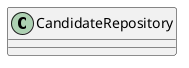 @startuml
class CandidateRepository {
    ' + CandidateRepository(context:MilitaryRecruitmentDbContext)
    ' + Add(candidate:Candidate) : void
    ' + Update(candidate:Candidate) : void
    ' + Delete(candidate:Candidate) : void
    ' + GetById(id:Guid) : Candidate
    ' + GetAll() : IEnumerable<Candidate>
}
@enduml
